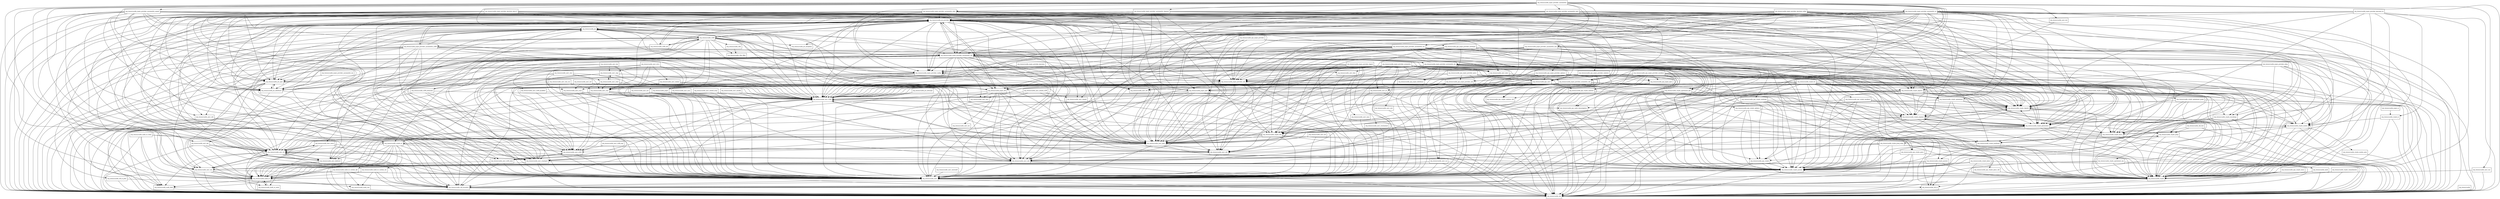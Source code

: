 digraph bcprov_jdk15on_1_57_package_dependencies {
  node [shape = box, fontsize=10.0];
  org_bouncycastle -> org_bouncycastle_util;
  org_bouncycastle_asn1 -> org_bouncycastle_util;
  org_bouncycastle_asn1 -> org_bouncycastle_util_encoders;
  org_bouncycastle_asn1 -> org_bouncycastle_util_io;
  org_bouncycastle_asn1_anssi -> org_bouncycastle_asn1;
  org_bouncycastle_asn1_anssi -> org_bouncycastle_asn1_x9;
  org_bouncycastle_asn1_anssi -> org_bouncycastle_math_ec;
  org_bouncycastle_asn1_anssi -> org_bouncycastle_util;
  org_bouncycastle_asn1_anssi -> org_bouncycastle_util_encoders;
  org_bouncycastle_asn1_bc -> org_bouncycastle_asn1;
  org_bouncycastle_asn1_bc -> org_bouncycastle_asn1_pkcs;
  org_bouncycastle_asn1_bc -> org_bouncycastle_asn1_x509;
  org_bouncycastle_asn1_bc -> org_bouncycastle_util;
  org_bouncycastle_asn1_bsi -> org_bouncycastle_asn1;
  org_bouncycastle_asn1_cmc -> org_bouncycastle_asn1;
  org_bouncycastle_asn1_cmc -> org_bouncycastle_asn1_cms;
  org_bouncycastle_asn1_cmc -> org_bouncycastle_asn1_crmf;
  org_bouncycastle_asn1_cmc -> org_bouncycastle_asn1_x500;
  org_bouncycastle_asn1_cmc -> org_bouncycastle_asn1_x509;
  org_bouncycastle_asn1_cmc -> org_bouncycastle_util;
  org_bouncycastle_asn1_cmp -> org_bouncycastle_asn1;
  org_bouncycastle_asn1_cmp -> org_bouncycastle_asn1_crmf;
  org_bouncycastle_asn1_cmp -> org_bouncycastle_asn1_pkcs;
  org_bouncycastle_asn1_cmp -> org_bouncycastle_asn1_x500;
  org_bouncycastle_asn1_cmp -> org_bouncycastle_asn1_x509;
  org_bouncycastle_asn1_cms -> org_bouncycastle_asn1;
  org_bouncycastle_asn1_cms -> org_bouncycastle_asn1_pkcs;
  org_bouncycastle_asn1_cms -> org_bouncycastle_asn1_x500;
  org_bouncycastle_asn1_cms -> org_bouncycastle_asn1_x509;
  org_bouncycastle_asn1_cms -> org_bouncycastle_util;
  org_bouncycastle_asn1_cms_ecc -> org_bouncycastle_asn1;
  org_bouncycastle_asn1_cms_ecc -> org_bouncycastle_asn1_cms;
  org_bouncycastle_asn1_cms_ecc -> org_bouncycastle_asn1_x509;
  org_bouncycastle_asn1_cms_ecc -> org_bouncycastle_util;
  org_bouncycastle_asn1_crmf -> org_bouncycastle_asn1;
  org_bouncycastle_asn1_crmf -> org_bouncycastle_asn1_cmp;
  org_bouncycastle_asn1_crmf -> org_bouncycastle_asn1_cms;
  org_bouncycastle_asn1_crmf -> org_bouncycastle_asn1_pkcs;
  org_bouncycastle_asn1_crmf -> org_bouncycastle_asn1_x500;
  org_bouncycastle_asn1_crmf -> org_bouncycastle_asn1_x509;
  org_bouncycastle_asn1_cryptopro -> org_bouncycastle_asn1;
  org_bouncycastle_asn1_cryptopro -> org_bouncycastle_crypto_params;
  org_bouncycastle_asn1_cryptopro -> org_bouncycastle_math_ec;
  org_bouncycastle_asn1_cryptopro -> org_bouncycastle_util;
  org_bouncycastle_asn1_dvcs -> org_bouncycastle_asn1;
  org_bouncycastle_asn1_dvcs -> org_bouncycastle_asn1_cmp;
  org_bouncycastle_asn1_dvcs -> org_bouncycastle_asn1_cms;
  org_bouncycastle_asn1_dvcs -> org_bouncycastle_asn1_ess;
  org_bouncycastle_asn1_dvcs -> org_bouncycastle_asn1_ocsp;
  org_bouncycastle_asn1_dvcs -> org_bouncycastle_asn1_smime;
  org_bouncycastle_asn1_dvcs -> org_bouncycastle_asn1_x509;
  org_bouncycastle_asn1_dvcs -> org_bouncycastle_util;
  org_bouncycastle_asn1_eac -> org_bouncycastle_asn1;
  org_bouncycastle_asn1_eac -> org_bouncycastle_util;
  org_bouncycastle_asn1_esf -> org_bouncycastle_asn1;
  org_bouncycastle_asn1_esf -> org_bouncycastle_asn1_ocsp;
  org_bouncycastle_asn1_esf -> org_bouncycastle_asn1_oiw;
  org_bouncycastle_asn1_esf -> org_bouncycastle_asn1_pkcs;
  org_bouncycastle_asn1_esf -> org_bouncycastle_asn1_x500;
  org_bouncycastle_asn1_esf -> org_bouncycastle_asn1_x509;
  org_bouncycastle_asn1_ess -> org_bouncycastle_asn1;
  org_bouncycastle_asn1_ess -> org_bouncycastle_asn1_nist;
  org_bouncycastle_asn1_ess -> org_bouncycastle_asn1_oiw;
  org_bouncycastle_asn1_ess -> org_bouncycastle_asn1_x509;
  org_bouncycastle_asn1_ess -> org_bouncycastle_util;
  org_bouncycastle_asn1_est -> org_bouncycastle_asn1;
  org_bouncycastle_asn1_est -> org_bouncycastle_asn1_pkcs;
  org_bouncycastle_asn1_gm -> org_bouncycastle_asn1;
  org_bouncycastle_asn1_gm -> org_bouncycastle_asn1_x9;
  org_bouncycastle_asn1_gm -> org_bouncycastle_math_ec;
  org_bouncycastle_asn1_gm -> org_bouncycastle_util;
  org_bouncycastle_asn1_gm -> org_bouncycastle_util_encoders;
  org_bouncycastle_asn1_gnu -> org_bouncycastle_asn1;
  org_bouncycastle_asn1_iana -> org_bouncycastle_asn1;
  org_bouncycastle_asn1_icao -> org_bouncycastle_asn1;
  org_bouncycastle_asn1_icao -> org_bouncycastle_asn1_x509;
  org_bouncycastle_asn1_isismtt -> org_bouncycastle_asn1;
  org_bouncycastle_asn1_isismtt_ocsp -> org_bouncycastle_asn1;
  org_bouncycastle_asn1_isismtt_ocsp -> org_bouncycastle_asn1_x509;
  org_bouncycastle_asn1_isismtt_x509 -> org_bouncycastle_asn1;
  org_bouncycastle_asn1_isismtt_x509 -> org_bouncycastle_asn1_isismtt;
  org_bouncycastle_asn1_isismtt_x509 -> org_bouncycastle_asn1_x500;
  org_bouncycastle_asn1_isismtt_x509 -> org_bouncycastle_asn1_x509;
  org_bouncycastle_asn1_iso -> org_bouncycastle_asn1;
  org_bouncycastle_asn1_kisa -> org_bouncycastle_asn1;
  org_bouncycastle_asn1_microsoft -> org_bouncycastle_asn1;
  org_bouncycastle_asn1_misc -> org_bouncycastle_asn1;
  org_bouncycastle_asn1_misc -> org_bouncycastle_util;
  org_bouncycastle_asn1_mozilla -> org_bouncycastle_asn1;
  org_bouncycastle_asn1_mozilla -> org_bouncycastle_asn1_x509;
  org_bouncycastle_asn1_nist -> org_bouncycastle_asn1;
  org_bouncycastle_asn1_nist -> org_bouncycastle_asn1_sec;
  org_bouncycastle_asn1_nist -> org_bouncycastle_asn1_x9;
  org_bouncycastle_asn1_nist -> org_bouncycastle_util;
  org_bouncycastle_asn1_nsri -> org_bouncycastle_asn1;
  org_bouncycastle_asn1_ntt -> org_bouncycastle_asn1;
  org_bouncycastle_asn1_ocsp -> org_bouncycastle_asn1;
  org_bouncycastle_asn1_ocsp -> org_bouncycastle_asn1_x500;
  org_bouncycastle_asn1_ocsp -> org_bouncycastle_asn1_x509;
  org_bouncycastle_asn1_oiw -> org_bouncycastle_asn1;
  org_bouncycastle_asn1_pkcs -> org_bouncycastle_asn1;
  org_bouncycastle_asn1_pkcs -> org_bouncycastle_asn1_oiw;
  org_bouncycastle_asn1_pkcs -> org_bouncycastle_asn1_x500;
  org_bouncycastle_asn1_pkcs -> org_bouncycastle_asn1_x509;
  org_bouncycastle_asn1_pkcs -> org_bouncycastle_util;
  org_bouncycastle_asn1_rosstandart -> org_bouncycastle_asn1;
  org_bouncycastle_asn1_sec -> org_bouncycastle_asn1;
  org_bouncycastle_asn1_sec -> org_bouncycastle_asn1_x9;
  org_bouncycastle_asn1_sec -> org_bouncycastle_math_ec;
  org_bouncycastle_asn1_sec -> org_bouncycastle_math_ec_endo;
  org_bouncycastle_asn1_sec -> org_bouncycastle_util;
  org_bouncycastle_asn1_sec -> org_bouncycastle_util_encoders;
  org_bouncycastle_asn1_smime -> org_bouncycastle_asn1;
  org_bouncycastle_asn1_smime -> org_bouncycastle_asn1_cms;
  org_bouncycastle_asn1_smime -> org_bouncycastle_asn1_nist;
  org_bouncycastle_asn1_smime -> org_bouncycastle_asn1_pkcs;
  org_bouncycastle_asn1_teletrust -> org_bouncycastle_asn1;
  org_bouncycastle_asn1_teletrust -> org_bouncycastle_asn1_x9;
  org_bouncycastle_asn1_teletrust -> org_bouncycastle_math_ec;
  org_bouncycastle_asn1_teletrust -> org_bouncycastle_util;
  org_bouncycastle_asn1_teletrust -> org_bouncycastle_util_encoders;
  org_bouncycastle_asn1_tsp -> org_bouncycastle_asn1;
  org_bouncycastle_asn1_tsp -> org_bouncycastle_asn1_cmp;
  org_bouncycastle_asn1_tsp -> org_bouncycastle_asn1_cms;
  org_bouncycastle_asn1_tsp -> org_bouncycastle_asn1_x509;
  org_bouncycastle_asn1_tsp -> org_bouncycastle_util;
  org_bouncycastle_asn1_ua -> org_bouncycastle_asn1;
  org_bouncycastle_asn1_ua -> org_bouncycastle_crypto_params;
  org_bouncycastle_asn1_ua -> org_bouncycastle_math_ec;
  org_bouncycastle_asn1_ua -> org_bouncycastle_math_field;
  org_bouncycastle_asn1_ua -> org_bouncycastle_util;
  org_bouncycastle_asn1_util -> org_bouncycastle_asn1;
  org_bouncycastle_asn1_util -> org_bouncycastle_util;
  org_bouncycastle_asn1_util -> org_bouncycastle_util_encoders;
  org_bouncycastle_asn1_x500 -> org_bouncycastle_asn1;
  org_bouncycastle_asn1_x500 -> org_bouncycastle_asn1_x500_style;
  org_bouncycastle_asn1_x500_style -> org_bouncycastle_asn1;
  org_bouncycastle_asn1_x500_style -> org_bouncycastle_asn1_pkcs;
  org_bouncycastle_asn1_x500_style -> org_bouncycastle_asn1_x500;
  org_bouncycastle_asn1_x500_style -> org_bouncycastle_asn1_x509;
  org_bouncycastle_asn1_x500_style -> org_bouncycastle_util;
  org_bouncycastle_asn1_x500_style -> org_bouncycastle_util_encoders;
  org_bouncycastle_asn1_x509 -> org_bouncycastle_asn1;
  org_bouncycastle_asn1_x509 -> org_bouncycastle_asn1_pkcs;
  org_bouncycastle_asn1_x509 -> org_bouncycastle_asn1_x500;
  org_bouncycastle_asn1_x509 -> org_bouncycastle_crypto;
  org_bouncycastle_asn1_x509 -> org_bouncycastle_crypto_digests;
  org_bouncycastle_asn1_x509 -> org_bouncycastle_util;
  org_bouncycastle_asn1_x509 -> org_bouncycastle_util_encoders;
  org_bouncycastle_asn1_x509_qualified -> org_bouncycastle_asn1;
  org_bouncycastle_asn1_x509_qualified -> org_bouncycastle_asn1_x509;
  org_bouncycastle_asn1_x509_sigi -> org_bouncycastle_asn1;
  org_bouncycastle_asn1_x509_sigi -> org_bouncycastle_asn1_x500;
  org_bouncycastle_asn1_x9 -> org_bouncycastle_asn1;
  org_bouncycastle_asn1_x9 -> org_bouncycastle_asn1_anssi;
  org_bouncycastle_asn1_x9 -> org_bouncycastle_asn1_cryptopro;
  org_bouncycastle_asn1_x9 -> org_bouncycastle_asn1_nist;
  org_bouncycastle_asn1_x9 -> org_bouncycastle_asn1_sec;
  org_bouncycastle_asn1_x9 -> org_bouncycastle_asn1_teletrust;
  org_bouncycastle_asn1_x9 -> org_bouncycastle_math_ec;
  org_bouncycastle_asn1_x9 -> org_bouncycastle_math_field;
  org_bouncycastle_asn1_x9 -> org_bouncycastle_util;
  org_bouncycastle_asn1_x9 -> org_bouncycastle_util_encoders;
  org_bouncycastle_crypto -> org_bouncycastle_crypto_params;
  org_bouncycastle_crypto -> org_bouncycastle_util;
  org_bouncycastle_crypto_agreement -> org_bouncycastle_crypto;
  org_bouncycastle_crypto_agreement -> org_bouncycastle_crypto_digests;
  org_bouncycastle_crypto_agreement -> org_bouncycastle_crypto_generators;
  org_bouncycastle_crypto_agreement -> org_bouncycastle_crypto_params;
  org_bouncycastle_crypto_agreement -> org_bouncycastle_math_ec;
  org_bouncycastle_crypto_agreement -> org_bouncycastle_util;
  org_bouncycastle_crypto_agreement -> org_bouncycastle_util_encoders;
  org_bouncycastle_crypto_agreement_jpake -> org_bouncycastle_crypto;
  org_bouncycastle_crypto_agreement_jpake -> org_bouncycastle_crypto_digests;
  org_bouncycastle_crypto_agreement_jpake -> org_bouncycastle_crypto_macs;
  org_bouncycastle_crypto_agreement_jpake -> org_bouncycastle_crypto_params;
  org_bouncycastle_crypto_agreement_jpake -> org_bouncycastle_util;
  org_bouncycastle_crypto_agreement_kdf -> org_bouncycastle_asn1;
  org_bouncycastle_crypto_agreement_kdf -> org_bouncycastle_asn1_x509;
  org_bouncycastle_crypto_agreement_kdf -> org_bouncycastle_crypto;
  org_bouncycastle_crypto_agreement_kdf -> org_bouncycastle_crypto_generators;
  org_bouncycastle_crypto_agreement_kdf -> org_bouncycastle_crypto_params;
  org_bouncycastle_crypto_agreement_kdf -> org_bouncycastle_util;
  org_bouncycastle_crypto_agreement_srp -> org_bouncycastle_crypto;
  org_bouncycastle_crypto_agreement_srp -> org_bouncycastle_crypto_params;
  org_bouncycastle_crypto_agreement_srp -> org_bouncycastle_util;
  org_bouncycastle_crypto_agreement_srp -> org_bouncycastle_util_encoders;
  org_bouncycastle_crypto_commitments -> org_bouncycastle_crypto;
  org_bouncycastle_crypto_commitments -> org_bouncycastle_util;
  org_bouncycastle_crypto_digests -> org_bouncycastle_crypto;
  org_bouncycastle_crypto_digests -> org_bouncycastle_crypto_engines;
  org_bouncycastle_crypto_digests -> org_bouncycastle_crypto_params;
  org_bouncycastle_crypto_digests -> org_bouncycastle_util;
  org_bouncycastle_crypto_ec -> org_bouncycastle_asn1;
  org_bouncycastle_crypto_ec -> org_bouncycastle_asn1_sec;
  org_bouncycastle_crypto_ec -> org_bouncycastle_asn1_x9;
  org_bouncycastle_crypto_ec -> org_bouncycastle_crypto;
  org_bouncycastle_crypto_ec -> org_bouncycastle_crypto_params;
  org_bouncycastle_crypto_ec -> org_bouncycastle_math_ec;
  org_bouncycastle_crypto_ec -> org_bouncycastle_math_ec_custom_djb;
  org_bouncycastle_crypto_ec -> org_bouncycastle_math_ec_custom_sec;
  org_bouncycastle_crypto_ec -> org_bouncycastle_math_ec_endo;
  org_bouncycastle_crypto_ec -> org_bouncycastle_util;
  org_bouncycastle_crypto_ec -> org_bouncycastle_util_encoders;
  org_bouncycastle_crypto_encodings -> org_bouncycastle_crypto;
  org_bouncycastle_crypto_encodings -> org_bouncycastle_crypto_params;
  org_bouncycastle_crypto_encodings -> org_bouncycastle_crypto_util;
  org_bouncycastle_crypto_encodings -> org_bouncycastle_util;
  org_bouncycastle_crypto_engines -> org_bouncycastle_crypto;
  org_bouncycastle_crypto_engines -> org_bouncycastle_crypto_digests;
  org_bouncycastle_crypto_engines -> org_bouncycastle_crypto_generators;
  org_bouncycastle_crypto_engines -> org_bouncycastle_crypto_modes;
  org_bouncycastle_crypto_engines -> org_bouncycastle_crypto_params;
  org_bouncycastle_crypto_engines -> org_bouncycastle_crypto_util;
  org_bouncycastle_crypto_engines -> org_bouncycastle_math_ec;
  org_bouncycastle_crypto_engines -> org_bouncycastle_util;
  org_bouncycastle_crypto_engines -> org_bouncycastle_util_encoders;
  org_bouncycastle_crypto_examples -> org_bouncycastle_crypto;
  org_bouncycastle_crypto_examples -> org_bouncycastle_crypto_agreement_jpake;
  org_bouncycastle_crypto_examples -> org_bouncycastle_crypto_digests;
  org_bouncycastle_crypto_examples -> org_bouncycastle_crypto_engines;
  org_bouncycastle_crypto_examples -> org_bouncycastle_crypto_generators;
  org_bouncycastle_crypto_examples -> org_bouncycastle_crypto_modes;
  org_bouncycastle_crypto_examples -> org_bouncycastle_crypto_paddings;
  org_bouncycastle_crypto_examples -> org_bouncycastle_crypto_params;
  org_bouncycastle_crypto_examples -> org_bouncycastle_util_encoders;
  org_bouncycastle_crypto_generators -> org_bouncycastle_crypto;
  org_bouncycastle_crypto_generators -> org_bouncycastle_crypto_digests;
  org_bouncycastle_crypto_generators -> org_bouncycastle_crypto_engines;
  org_bouncycastle_crypto_generators -> org_bouncycastle_crypto_macs;
  org_bouncycastle_crypto_generators -> org_bouncycastle_crypto_params;
  org_bouncycastle_crypto_generators -> org_bouncycastle_crypto_util;
  org_bouncycastle_crypto_generators -> org_bouncycastle_math;
  org_bouncycastle_crypto_generators -> org_bouncycastle_math_ec;
  org_bouncycastle_crypto_generators -> org_bouncycastle_util;
  org_bouncycastle_crypto_generators -> org_bouncycastle_util_encoders;
  org_bouncycastle_crypto_io -> org_bouncycastle_crypto;
  org_bouncycastle_crypto_io -> org_bouncycastle_crypto_modes;
  org_bouncycastle_crypto_io -> org_bouncycastle_util;
  org_bouncycastle_crypto_kems -> org_bouncycastle_crypto;
  org_bouncycastle_crypto_kems -> org_bouncycastle_crypto_params;
  org_bouncycastle_crypto_kems -> org_bouncycastle_math_ec;
  org_bouncycastle_crypto_kems -> org_bouncycastle_util;
  org_bouncycastle_crypto_macs -> org_bouncycastle_crypto;
  org_bouncycastle_crypto_macs -> org_bouncycastle_crypto_digests;
  org_bouncycastle_crypto_macs -> org_bouncycastle_crypto_engines;
  org_bouncycastle_crypto_macs -> org_bouncycastle_crypto_modes;
  org_bouncycastle_crypto_macs -> org_bouncycastle_crypto_paddings;
  org_bouncycastle_crypto_macs -> org_bouncycastle_crypto_params;
  org_bouncycastle_crypto_macs -> org_bouncycastle_util;
  org_bouncycastle_crypto_modes -> org_bouncycastle_crypto;
  org_bouncycastle_crypto_modes -> org_bouncycastle_crypto_macs;
  org_bouncycastle_crypto_modes -> org_bouncycastle_crypto_modes_gcm;
  org_bouncycastle_crypto_modes -> org_bouncycastle_crypto_params;
  org_bouncycastle_crypto_modes -> org_bouncycastle_util;
  org_bouncycastle_crypto_modes_gcm -> org_bouncycastle_util;
  org_bouncycastle_crypto_paddings -> org_bouncycastle_crypto;
  org_bouncycastle_crypto_paddings -> org_bouncycastle_crypto_params;
  org_bouncycastle_crypto_params -> org_bouncycastle_asn1;
  org_bouncycastle_crypto_params -> org_bouncycastle_crypto;
  org_bouncycastle_crypto_params -> org_bouncycastle_math_ec;
  org_bouncycastle_crypto_params -> org_bouncycastle_util;
  org_bouncycastle_crypto_parsers -> org_bouncycastle_crypto;
  org_bouncycastle_crypto_parsers -> org_bouncycastle_crypto_params;
  org_bouncycastle_crypto_parsers -> org_bouncycastle_math_ec;
  org_bouncycastle_crypto_parsers -> org_bouncycastle_util_io;
  org_bouncycastle_crypto_prng -> org_bouncycastle_crypto;
  org_bouncycastle_crypto_prng -> org_bouncycastle_crypto_params;
  org_bouncycastle_crypto_prng -> org_bouncycastle_crypto_prng_drbg;
  org_bouncycastle_crypto_prng -> org_bouncycastle_util;
  org_bouncycastle_crypto_prng_drbg -> org_bouncycastle_asn1_nist;
  org_bouncycastle_crypto_prng_drbg -> org_bouncycastle_asn1_x9;
  org_bouncycastle_crypto_prng_drbg -> org_bouncycastle_crypto;
  org_bouncycastle_crypto_prng_drbg -> org_bouncycastle_crypto_params;
  org_bouncycastle_crypto_prng_drbg -> org_bouncycastle_crypto_prng;
  org_bouncycastle_crypto_prng_drbg -> org_bouncycastle_math_ec;
  org_bouncycastle_crypto_prng_drbg -> org_bouncycastle_util;
  org_bouncycastle_crypto_prng_drbg -> org_bouncycastle_util_encoders;
  org_bouncycastle_crypto_signers -> org_bouncycastle_asn1;
  org_bouncycastle_crypto_signers -> org_bouncycastle_asn1_nist;
  org_bouncycastle_crypto_signers -> org_bouncycastle_asn1_pkcs;
  org_bouncycastle_crypto_signers -> org_bouncycastle_asn1_teletrust;
  org_bouncycastle_crypto_signers -> org_bouncycastle_asn1_x509;
  org_bouncycastle_crypto_signers -> org_bouncycastle_crypto;
  org_bouncycastle_crypto_signers -> org_bouncycastle_crypto_digests;
  org_bouncycastle_crypto_signers -> org_bouncycastle_crypto_encodings;
  org_bouncycastle_crypto_signers -> org_bouncycastle_crypto_engines;
  org_bouncycastle_crypto_signers -> org_bouncycastle_crypto_generators;
  org_bouncycastle_crypto_signers -> org_bouncycastle_crypto_macs;
  org_bouncycastle_crypto_signers -> org_bouncycastle_crypto_params;
  org_bouncycastle_crypto_signers -> org_bouncycastle_math_ec;
  org_bouncycastle_crypto_signers -> org_bouncycastle_util;
  org_bouncycastle_crypto_tls -> org_bouncycastle_asn1;
  org_bouncycastle_crypto_tls -> org_bouncycastle_asn1_nist;
  org_bouncycastle_crypto_tls -> org_bouncycastle_asn1_ocsp;
  org_bouncycastle_crypto_tls -> org_bouncycastle_asn1_pkcs;
  org_bouncycastle_crypto_tls -> org_bouncycastle_asn1_x500;
  org_bouncycastle_crypto_tls -> org_bouncycastle_asn1_x509;
  org_bouncycastle_crypto_tls -> org_bouncycastle_asn1_x9;
  org_bouncycastle_crypto_tls -> org_bouncycastle_crypto;
  org_bouncycastle_crypto_tls -> org_bouncycastle_crypto_agreement;
  org_bouncycastle_crypto_tls -> org_bouncycastle_crypto_agreement_srp;
  org_bouncycastle_crypto_tls -> org_bouncycastle_crypto_digests;
  org_bouncycastle_crypto_tls -> org_bouncycastle_crypto_ec;
  org_bouncycastle_crypto_tls -> org_bouncycastle_crypto_encodings;
  org_bouncycastle_crypto_tls -> org_bouncycastle_crypto_engines;
  org_bouncycastle_crypto_tls -> org_bouncycastle_crypto_generators;
  org_bouncycastle_crypto_tls -> org_bouncycastle_crypto_macs;
  org_bouncycastle_crypto_tls -> org_bouncycastle_crypto_modes;
  org_bouncycastle_crypto_tls -> org_bouncycastle_crypto_params;
  org_bouncycastle_crypto_tls -> org_bouncycastle_crypto_prng;
  org_bouncycastle_crypto_tls -> org_bouncycastle_crypto_signers;
  org_bouncycastle_crypto_tls -> org_bouncycastle_crypto_util;
  org_bouncycastle_crypto_tls -> org_bouncycastle_math_ec;
  org_bouncycastle_crypto_tls -> org_bouncycastle_math_field;
  org_bouncycastle_crypto_tls -> org_bouncycastle_util;
  org_bouncycastle_crypto_tls -> org_bouncycastle_util_encoders;
  org_bouncycastle_crypto_tls -> org_bouncycastle_util_io;
  org_bouncycastle_crypto_util -> org_bouncycastle_asn1;
  org_bouncycastle_crypto_util -> org_bouncycastle_asn1_oiw;
  org_bouncycastle_crypto_util -> org_bouncycastle_asn1_pkcs;
  org_bouncycastle_crypto_util -> org_bouncycastle_asn1_sec;
  org_bouncycastle_crypto_util -> org_bouncycastle_asn1_x509;
  org_bouncycastle_crypto_util -> org_bouncycastle_asn1_x9;
  org_bouncycastle_crypto_util -> org_bouncycastle_crypto;
  org_bouncycastle_crypto_util -> org_bouncycastle_crypto_digests;
  org_bouncycastle_crypto_util -> org_bouncycastle_crypto_ec;
  org_bouncycastle_crypto_util -> org_bouncycastle_crypto_params;
  org_bouncycastle_crypto_util -> org_bouncycastle_math_ec;
  org_bouncycastle_crypto_util -> org_bouncycastle_util;
  org_bouncycastle_i18n -> org_bouncycastle_i18n_filter;
  org_bouncycastle_jcajce -> org_bouncycastle_asn1;
  org_bouncycastle_jcajce -> org_bouncycastle_asn1_x509;
  org_bouncycastle_jcajce -> org_bouncycastle_crypto;
  org_bouncycastle_jcajce -> org_bouncycastle_util;
  org_bouncycastle_jcajce_io -> org_bouncycastle_crypto_io;
  org_bouncycastle_jcajce_provider_asymmetric -> org_bouncycastle_asn1;
  org_bouncycastle_jcajce_provider_asymmetric -> org_bouncycastle_asn1_bsi;
  org_bouncycastle_jcajce_provider_asymmetric -> org_bouncycastle_asn1_cryptopro;
  org_bouncycastle_jcajce_provider_asymmetric -> org_bouncycastle_asn1_eac;
  org_bouncycastle_jcajce_provider_asymmetric -> org_bouncycastle_asn1_gm;
  org_bouncycastle_jcajce_provider_asymmetric -> org_bouncycastle_asn1_nist;
  org_bouncycastle_jcajce_provider_asymmetric -> org_bouncycastle_asn1_oiw;
  org_bouncycastle_jcajce_provider_asymmetric -> org_bouncycastle_asn1_pkcs;
  org_bouncycastle_jcajce_provider_asymmetric -> org_bouncycastle_asn1_sec;
  org_bouncycastle_jcajce_provider_asymmetric -> org_bouncycastle_asn1_teletrust;
  org_bouncycastle_jcajce_provider_asymmetric -> org_bouncycastle_asn1_ua;
  org_bouncycastle_jcajce_provider_asymmetric -> org_bouncycastle_asn1_x509;
  org_bouncycastle_jcajce_provider_asymmetric -> org_bouncycastle_asn1_x9;
  org_bouncycastle_jcajce_provider_asymmetric -> org_bouncycastle_jcajce_provider_asymmetric_dh;
  org_bouncycastle_jcajce_provider_asymmetric -> org_bouncycastle_jcajce_provider_asymmetric_dsa;
  org_bouncycastle_jcajce_provider_asymmetric -> org_bouncycastle_jcajce_provider_asymmetric_dstu;
  org_bouncycastle_jcajce_provider_asymmetric -> org_bouncycastle_jcajce_provider_asymmetric_ec;
  org_bouncycastle_jcajce_provider_asymmetric -> org_bouncycastle_jcajce_provider_asymmetric_ecgost;
  org_bouncycastle_jcajce_provider_asymmetric -> org_bouncycastle_jcajce_provider_asymmetric_elgamal;
  org_bouncycastle_jcajce_provider_asymmetric -> org_bouncycastle_jcajce_provider_asymmetric_gost;
  org_bouncycastle_jcajce_provider_asymmetric -> org_bouncycastle_jcajce_provider_asymmetric_rsa;
  org_bouncycastle_jcajce_provider_asymmetric -> org_bouncycastle_jcajce_provider_config;
  org_bouncycastle_jcajce_provider_asymmetric -> org_bouncycastle_jcajce_provider_util;
  org_bouncycastle_jcajce_provider_asymmetric -> org_bouncycastle_util;
  org_bouncycastle_jcajce_provider_asymmetric_dh -> org_bouncycastle_asn1;
  org_bouncycastle_jcajce_provider_asymmetric_dh -> org_bouncycastle_asn1_pkcs;
  org_bouncycastle_jcajce_provider_asymmetric_dh -> org_bouncycastle_asn1_x509;
  org_bouncycastle_jcajce_provider_asymmetric_dh -> org_bouncycastle_asn1_x9;
  org_bouncycastle_jcajce_provider_asymmetric_dh -> org_bouncycastle_crypto;
  org_bouncycastle_jcajce_provider_asymmetric_dh -> org_bouncycastle_crypto_agreement;
  org_bouncycastle_jcajce_provider_asymmetric_dh -> org_bouncycastle_crypto_agreement_kdf;
  org_bouncycastle_jcajce_provider_asymmetric_dh -> org_bouncycastle_crypto_engines;
  org_bouncycastle_jcajce_provider_asymmetric_dh -> org_bouncycastle_crypto_generators;
  org_bouncycastle_jcajce_provider_asymmetric_dh -> org_bouncycastle_crypto_macs;
  org_bouncycastle_jcajce_provider_asymmetric_dh -> org_bouncycastle_crypto_modes;
  org_bouncycastle_jcajce_provider_asymmetric_dh -> org_bouncycastle_crypto_paddings;
  org_bouncycastle_jcajce_provider_asymmetric_dh -> org_bouncycastle_crypto_params;
  org_bouncycastle_jcajce_provider_asymmetric_dh -> org_bouncycastle_crypto_parsers;
  org_bouncycastle_jcajce_provider_asymmetric_dh -> org_bouncycastle_crypto_util;
  org_bouncycastle_jcajce_provider_asymmetric_dh -> org_bouncycastle_jcajce_provider_asymmetric_util;
  org_bouncycastle_jcajce_provider_asymmetric_dh -> org_bouncycastle_jcajce_provider_config;
  org_bouncycastle_jcajce_provider_asymmetric_dh -> org_bouncycastle_jcajce_provider_util;
  org_bouncycastle_jcajce_provider_asymmetric_dh -> org_bouncycastle_jcajce_spec;
  org_bouncycastle_jcajce_provider_asymmetric_dh -> org_bouncycastle_jcajce_util;
  org_bouncycastle_jcajce_provider_asymmetric_dh -> org_bouncycastle_jce_interfaces;
  org_bouncycastle_jcajce_provider_asymmetric_dh -> org_bouncycastle_jce_provider;
  org_bouncycastle_jcajce_provider_asymmetric_dh -> org_bouncycastle_jce_spec;
  org_bouncycastle_jcajce_provider_asymmetric_dh -> org_bouncycastle_util;
  org_bouncycastle_jcajce_provider_asymmetric_dsa -> org_bouncycastle_asn1;
  org_bouncycastle_jcajce_provider_asymmetric_dsa -> org_bouncycastle_asn1_oiw;
  org_bouncycastle_jcajce_provider_asymmetric_dsa -> org_bouncycastle_asn1_pkcs;
  org_bouncycastle_jcajce_provider_asymmetric_dsa -> org_bouncycastle_asn1_x509;
  org_bouncycastle_jcajce_provider_asymmetric_dsa -> org_bouncycastle_asn1_x9;
  org_bouncycastle_jcajce_provider_asymmetric_dsa -> org_bouncycastle_crypto;
  org_bouncycastle_jcajce_provider_asymmetric_dsa -> org_bouncycastle_crypto_digests;
  org_bouncycastle_jcajce_provider_asymmetric_dsa -> org_bouncycastle_crypto_generators;
  org_bouncycastle_jcajce_provider_asymmetric_dsa -> org_bouncycastle_crypto_params;
  org_bouncycastle_jcajce_provider_asymmetric_dsa -> org_bouncycastle_crypto_signers;
  org_bouncycastle_jcajce_provider_asymmetric_dsa -> org_bouncycastle_crypto_util;
  org_bouncycastle_jcajce_provider_asymmetric_dsa -> org_bouncycastle_jcajce_provider_asymmetric_util;
  org_bouncycastle_jcajce_provider_asymmetric_dsa -> org_bouncycastle_jce_interfaces;
  org_bouncycastle_jcajce_provider_asymmetric_dsa -> org_bouncycastle_util;
  org_bouncycastle_jcajce_provider_asymmetric_dstu -> org_bouncycastle_asn1;
  org_bouncycastle_jcajce_provider_asymmetric_dstu -> org_bouncycastle_asn1_pkcs;
  org_bouncycastle_jcajce_provider_asymmetric_dstu -> org_bouncycastle_asn1_sec;
  org_bouncycastle_jcajce_provider_asymmetric_dstu -> org_bouncycastle_asn1_ua;
  org_bouncycastle_jcajce_provider_asymmetric_dstu -> org_bouncycastle_asn1_x509;
  org_bouncycastle_jcajce_provider_asymmetric_dstu -> org_bouncycastle_asn1_x9;
  org_bouncycastle_jcajce_provider_asymmetric_dstu -> org_bouncycastle_crypto;
  org_bouncycastle_jcajce_provider_asymmetric_dstu -> org_bouncycastle_crypto_digests;
  org_bouncycastle_jcajce_provider_asymmetric_dstu -> org_bouncycastle_crypto_generators;
  org_bouncycastle_jcajce_provider_asymmetric_dstu -> org_bouncycastle_crypto_params;
  org_bouncycastle_jcajce_provider_asymmetric_dstu -> org_bouncycastle_crypto_signers;
  org_bouncycastle_jcajce_provider_asymmetric_dstu -> org_bouncycastle_jcajce_provider_asymmetric_util;
  org_bouncycastle_jcajce_provider_asymmetric_dstu -> org_bouncycastle_jcajce_provider_config;
  org_bouncycastle_jcajce_provider_asymmetric_dstu -> org_bouncycastle_jce_interfaces;
  org_bouncycastle_jcajce_provider_asymmetric_dstu -> org_bouncycastle_jce_provider;
  org_bouncycastle_jcajce_provider_asymmetric_dstu -> org_bouncycastle_jce_spec;
  org_bouncycastle_jcajce_provider_asymmetric_dstu -> org_bouncycastle_math_ec;
  org_bouncycastle_jcajce_provider_asymmetric_dstu -> org_bouncycastle_util;
  org_bouncycastle_jcajce_provider_asymmetric_ec -> org_bouncycastle_asn1;
  org_bouncycastle_jcajce_provider_asymmetric_ec -> org_bouncycastle_asn1_pkcs;
  org_bouncycastle_jcajce_provider_asymmetric_ec -> org_bouncycastle_asn1_sec;
  org_bouncycastle_jcajce_provider_asymmetric_ec -> org_bouncycastle_asn1_x509;
  org_bouncycastle_jcajce_provider_asymmetric_ec -> org_bouncycastle_asn1_x9;
  org_bouncycastle_jcajce_provider_asymmetric_ec -> org_bouncycastle_crypto;
  org_bouncycastle_jcajce_provider_asymmetric_ec -> org_bouncycastle_crypto_agreement;
  org_bouncycastle_jcajce_provider_asymmetric_ec -> org_bouncycastle_crypto_agreement_kdf;
  org_bouncycastle_jcajce_provider_asymmetric_ec -> org_bouncycastle_crypto_digests;
  org_bouncycastle_jcajce_provider_asymmetric_ec -> org_bouncycastle_crypto_engines;
  org_bouncycastle_jcajce_provider_asymmetric_ec -> org_bouncycastle_crypto_generators;
  org_bouncycastle_jcajce_provider_asymmetric_ec -> org_bouncycastle_crypto_macs;
  org_bouncycastle_jcajce_provider_asymmetric_ec -> org_bouncycastle_crypto_modes;
  org_bouncycastle_jcajce_provider_asymmetric_ec -> org_bouncycastle_crypto_paddings;
  org_bouncycastle_jcajce_provider_asymmetric_ec -> org_bouncycastle_crypto_params;
  org_bouncycastle_jcajce_provider_asymmetric_ec -> org_bouncycastle_crypto_parsers;
  org_bouncycastle_jcajce_provider_asymmetric_ec -> org_bouncycastle_crypto_signers;
  org_bouncycastle_jcajce_provider_asymmetric_ec -> org_bouncycastle_crypto_util;
  org_bouncycastle_jcajce_provider_asymmetric_ec -> org_bouncycastle_jcajce_provider_asymmetric_util;
  org_bouncycastle_jcajce_provider_asymmetric_ec -> org_bouncycastle_jcajce_provider_config;
  org_bouncycastle_jcajce_provider_asymmetric_ec -> org_bouncycastle_jcajce_provider_util;
  org_bouncycastle_jcajce_provider_asymmetric_ec -> org_bouncycastle_jcajce_spec;
  org_bouncycastle_jcajce_provider_asymmetric_ec -> org_bouncycastle_jcajce_util;
  org_bouncycastle_jcajce_provider_asymmetric_ec -> org_bouncycastle_jce_interfaces;
  org_bouncycastle_jcajce_provider_asymmetric_ec -> org_bouncycastle_jce_provider;
  org_bouncycastle_jcajce_provider_asymmetric_ec -> org_bouncycastle_jce_spec;
  org_bouncycastle_jcajce_provider_asymmetric_ec -> org_bouncycastle_math_ec;
  org_bouncycastle_jcajce_provider_asymmetric_ec -> org_bouncycastle_util;
  org_bouncycastle_jcajce_provider_asymmetric_ecgost -> org_bouncycastle_asn1;
  org_bouncycastle_jcajce_provider_asymmetric_ecgost -> org_bouncycastle_asn1_cryptopro;
  org_bouncycastle_jcajce_provider_asymmetric_ecgost -> org_bouncycastle_asn1_pkcs;
  org_bouncycastle_jcajce_provider_asymmetric_ecgost -> org_bouncycastle_asn1_sec;
  org_bouncycastle_jcajce_provider_asymmetric_ecgost -> org_bouncycastle_asn1_x509;
  org_bouncycastle_jcajce_provider_asymmetric_ecgost -> org_bouncycastle_asn1_x9;
  org_bouncycastle_jcajce_provider_asymmetric_ecgost -> org_bouncycastle_crypto;
  org_bouncycastle_jcajce_provider_asymmetric_ecgost -> org_bouncycastle_crypto_digests;
  org_bouncycastle_jcajce_provider_asymmetric_ecgost -> org_bouncycastle_crypto_generators;
  org_bouncycastle_jcajce_provider_asymmetric_ecgost -> org_bouncycastle_crypto_params;
  org_bouncycastle_jcajce_provider_asymmetric_ecgost -> org_bouncycastle_crypto_signers;
  org_bouncycastle_jcajce_provider_asymmetric_ecgost -> org_bouncycastle_jcajce_provider_asymmetric_util;
  org_bouncycastle_jcajce_provider_asymmetric_ecgost -> org_bouncycastle_jcajce_provider_config;
  org_bouncycastle_jcajce_provider_asymmetric_ecgost -> org_bouncycastle_jce;
  org_bouncycastle_jcajce_provider_asymmetric_ecgost -> org_bouncycastle_jce_interfaces;
  org_bouncycastle_jcajce_provider_asymmetric_ecgost -> org_bouncycastle_jce_provider;
  org_bouncycastle_jcajce_provider_asymmetric_ecgost -> org_bouncycastle_jce_spec;
  org_bouncycastle_jcajce_provider_asymmetric_ecgost -> org_bouncycastle_math_ec;
  org_bouncycastle_jcajce_provider_asymmetric_ecgost -> org_bouncycastle_util;
  org_bouncycastle_jcajce_provider_asymmetric_elgamal -> org_bouncycastle_asn1;
  org_bouncycastle_jcajce_provider_asymmetric_elgamal -> org_bouncycastle_asn1_oiw;
  org_bouncycastle_jcajce_provider_asymmetric_elgamal -> org_bouncycastle_asn1_pkcs;
  org_bouncycastle_jcajce_provider_asymmetric_elgamal -> org_bouncycastle_asn1_x509;
  org_bouncycastle_jcajce_provider_asymmetric_elgamal -> org_bouncycastle_asn1_x9;
  org_bouncycastle_jcajce_provider_asymmetric_elgamal -> org_bouncycastle_crypto;
  org_bouncycastle_jcajce_provider_asymmetric_elgamal -> org_bouncycastle_crypto_encodings;
  org_bouncycastle_jcajce_provider_asymmetric_elgamal -> org_bouncycastle_crypto_engines;
  org_bouncycastle_jcajce_provider_asymmetric_elgamal -> org_bouncycastle_crypto_generators;
  org_bouncycastle_jcajce_provider_asymmetric_elgamal -> org_bouncycastle_crypto_params;
  org_bouncycastle_jcajce_provider_asymmetric_elgamal -> org_bouncycastle_jcajce_provider_asymmetric_util;
  org_bouncycastle_jcajce_provider_asymmetric_elgamal -> org_bouncycastle_jcajce_provider_config;
  org_bouncycastle_jcajce_provider_asymmetric_elgamal -> org_bouncycastle_jcajce_provider_symmetric_util;
  org_bouncycastle_jcajce_provider_asymmetric_elgamal -> org_bouncycastle_jcajce_provider_util;
  org_bouncycastle_jcajce_provider_asymmetric_elgamal -> org_bouncycastle_jce_interfaces;
  org_bouncycastle_jcajce_provider_asymmetric_elgamal -> org_bouncycastle_jce_provider;
  org_bouncycastle_jcajce_provider_asymmetric_elgamal -> org_bouncycastle_jce_spec;
  org_bouncycastle_jcajce_provider_asymmetric_elgamal -> org_bouncycastle_util;
  org_bouncycastle_jcajce_provider_asymmetric_gost -> org_bouncycastle_asn1;
  org_bouncycastle_jcajce_provider_asymmetric_gost -> org_bouncycastle_asn1_cryptopro;
  org_bouncycastle_jcajce_provider_asymmetric_gost -> org_bouncycastle_asn1_pkcs;
  org_bouncycastle_jcajce_provider_asymmetric_gost -> org_bouncycastle_asn1_x509;
  org_bouncycastle_jcajce_provider_asymmetric_gost -> org_bouncycastle_crypto;
  org_bouncycastle_jcajce_provider_asymmetric_gost -> org_bouncycastle_crypto_digests;
  org_bouncycastle_jcajce_provider_asymmetric_gost -> org_bouncycastle_crypto_generators;
  org_bouncycastle_jcajce_provider_asymmetric_gost -> org_bouncycastle_crypto_params;
  org_bouncycastle_jcajce_provider_asymmetric_gost -> org_bouncycastle_crypto_signers;
  org_bouncycastle_jcajce_provider_asymmetric_gost -> org_bouncycastle_jcajce_provider_asymmetric_util;
  org_bouncycastle_jcajce_provider_asymmetric_gost -> org_bouncycastle_jce_interfaces;
  org_bouncycastle_jcajce_provider_asymmetric_gost -> org_bouncycastle_jce_provider;
  org_bouncycastle_jcajce_provider_asymmetric_gost -> org_bouncycastle_jce_spec;
  org_bouncycastle_jcajce_provider_asymmetric_gost -> org_bouncycastle_util;
  org_bouncycastle_jcajce_provider_asymmetric_ies -> org_bouncycastle_asn1;
  org_bouncycastle_jcajce_provider_asymmetric_ies -> org_bouncycastle_jce_spec;
  org_bouncycastle_jcajce_provider_asymmetric_rsa -> org_bouncycastle_asn1;
  org_bouncycastle_jcajce_provider_asymmetric_rsa -> org_bouncycastle_asn1_nist;
  org_bouncycastle_jcajce_provider_asymmetric_rsa -> org_bouncycastle_asn1_oiw;
  org_bouncycastle_jcajce_provider_asymmetric_rsa -> org_bouncycastle_asn1_pkcs;
  org_bouncycastle_jcajce_provider_asymmetric_rsa -> org_bouncycastle_asn1_teletrust;
  org_bouncycastle_jcajce_provider_asymmetric_rsa -> org_bouncycastle_asn1_x509;
  org_bouncycastle_jcajce_provider_asymmetric_rsa -> org_bouncycastle_crypto;
  org_bouncycastle_jcajce_provider_asymmetric_rsa -> org_bouncycastle_crypto_digests;
  org_bouncycastle_jcajce_provider_asymmetric_rsa -> org_bouncycastle_crypto_encodings;
  org_bouncycastle_jcajce_provider_asymmetric_rsa -> org_bouncycastle_crypto_engines;
  org_bouncycastle_jcajce_provider_asymmetric_rsa -> org_bouncycastle_crypto_generators;
  org_bouncycastle_jcajce_provider_asymmetric_rsa -> org_bouncycastle_crypto_params;
  org_bouncycastle_jcajce_provider_asymmetric_rsa -> org_bouncycastle_crypto_signers;
  org_bouncycastle_jcajce_provider_asymmetric_rsa -> org_bouncycastle_crypto_util;
  org_bouncycastle_jcajce_provider_asymmetric_rsa -> org_bouncycastle_jcajce_provider_asymmetric_util;
  org_bouncycastle_jcajce_provider_asymmetric_rsa -> org_bouncycastle_jcajce_provider_util;
  org_bouncycastle_jcajce_provider_asymmetric_rsa -> org_bouncycastle_jcajce_util;
  org_bouncycastle_jcajce_provider_asymmetric_rsa -> org_bouncycastle_jce_interfaces;
  org_bouncycastle_jcajce_provider_asymmetric_rsa -> org_bouncycastle_util;
  org_bouncycastle_jcajce_provider_asymmetric_util -> org_bouncycastle_asn1;
  org_bouncycastle_jcajce_provider_asymmetric_util -> org_bouncycastle_asn1_anssi;
  org_bouncycastle_jcajce_provider_asymmetric_util -> org_bouncycastle_asn1_cryptopro;
  org_bouncycastle_jcajce_provider_asymmetric_util -> org_bouncycastle_asn1_gm;
  org_bouncycastle_jcajce_provider_asymmetric_util -> org_bouncycastle_asn1_gnu;
  org_bouncycastle_jcajce_provider_asymmetric_util -> org_bouncycastle_asn1_kisa;
  org_bouncycastle_jcajce_provider_asymmetric_util -> org_bouncycastle_asn1_misc;
  org_bouncycastle_jcajce_provider_asymmetric_util -> org_bouncycastle_asn1_nist;
  org_bouncycastle_jcajce_provider_asymmetric_util -> org_bouncycastle_asn1_ntt;
  org_bouncycastle_jcajce_provider_asymmetric_util -> org_bouncycastle_asn1_oiw;
  org_bouncycastle_jcajce_provider_asymmetric_util -> org_bouncycastle_asn1_pkcs;
  org_bouncycastle_jcajce_provider_asymmetric_util -> org_bouncycastle_asn1_sec;
  org_bouncycastle_jcajce_provider_asymmetric_util -> org_bouncycastle_asn1_teletrust;
  org_bouncycastle_jcajce_provider_asymmetric_util -> org_bouncycastle_asn1_x509;
  org_bouncycastle_jcajce_provider_asymmetric_util -> org_bouncycastle_asn1_x9;
  org_bouncycastle_jcajce_provider_asymmetric_util -> org_bouncycastle_crypto;
  org_bouncycastle_jcajce_provider_asymmetric_util -> org_bouncycastle_crypto_agreement_kdf;
  org_bouncycastle_jcajce_provider_asymmetric_util -> org_bouncycastle_crypto_ec;
  org_bouncycastle_jcajce_provider_asymmetric_util -> org_bouncycastle_crypto_params;
  org_bouncycastle_jcajce_provider_asymmetric_util -> org_bouncycastle_jcajce_provider_asymmetric_dh;
  org_bouncycastle_jcajce_provider_asymmetric_util -> org_bouncycastle_jcajce_provider_config;
  org_bouncycastle_jcajce_provider_asymmetric_util -> org_bouncycastle_jcajce_provider_util;
  org_bouncycastle_jcajce_provider_asymmetric_util -> org_bouncycastle_jcajce_util;
  org_bouncycastle_jcajce_provider_asymmetric_util -> org_bouncycastle_jce_interfaces;
  org_bouncycastle_jcajce_provider_asymmetric_util -> org_bouncycastle_jce_provider;
  org_bouncycastle_jcajce_provider_asymmetric_util -> org_bouncycastle_jce_spec;
  org_bouncycastle_jcajce_provider_asymmetric_util -> org_bouncycastle_math_ec;
  org_bouncycastle_jcajce_provider_asymmetric_util -> org_bouncycastle_math_field;
  org_bouncycastle_jcajce_provider_asymmetric_util -> org_bouncycastle_util;
  org_bouncycastle_jcajce_provider_asymmetric_x509 -> org_bouncycastle_asn1;
  org_bouncycastle_jcajce_provider_asymmetric_x509 -> org_bouncycastle_asn1_misc;
  org_bouncycastle_jcajce_provider_asymmetric_x509 -> org_bouncycastle_asn1_pkcs;
  org_bouncycastle_jcajce_provider_asymmetric_x509 -> org_bouncycastle_asn1_util;
  org_bouncycastle_jcajce_provider_asymmetric_x509 -> org_bouncycastle_asn1_x500;
  org_bouncycastle_jcajce_provider_asymmetric_x509 -> org_bouncycastle_asn1_x500_style;
  org_bouncycastle_jcajce_provider_asymmetric_x509 -> org_bouncycastle_asn1_x509;
  org_bouncycastle_jcajce_provider_asymmetric_x509 -> org_bouncycastle_asn1_x9;
  org_bouncycastle_jcajce_provider_asymmetric_x509 -> org_bouncycastle_jcajce_provider_asymmetric_util;
  org_bouncycastle_jcajce_provider_asymmetric_x509 -> org_bouncycastle_jcajce_util;
  org_bouncycastle_jcajce_provider_asymmetric_x509 -> org_bouncycastle_jce;
  org_bouncycastle_jcajce_provider_asymmetric_x509 -> org_bouncycastle_jce_interfaces;
  org_bouncycastle_jcajce_provider_asymmetric_x509 -> org_bouncycastle_jce_provider;
  org_bouncycastle_jcajce_provider_asymmetric_x509 -> org_bouncycastle_util;
  org_bouncycastle_jcajce_provider_asymmetric_x509 -> org_bouncycastle_util_encoders;
  org_bouncycastle_jcajce_provider_asymmetric_x509 -> org_bouncycastle_util_io;
  org_bouncycastle_jcajce_provider_asymmetric_x509 -> org_bouncycastle_util_io_pem;
  org_bouncycastle_jcajce_provider_config -> org_bouncycastle_asn1;
  org_bouncycastle_jcajce_provider_config -> org_bouncycastle_jcajce;
  org_bouncycastle_jcajce_provider_config -> org_bouncycastle_jcajce_provider_util;
  org_bouncycastle_jcajce_provider_config -> org_bouncycastle_jce_spec;
  org_bouncycastle_jcajce_provider_config -> org_bouncycastle_util;
  org_bouncycastle_jcajce_provider_digest -> org_bouncycastle_asn1;
  org_bouncycastle_jcajce_provider_digest -> org_bouncycastle_asn1_cryptopro;
  org_bouncycastle_jcajce_provider_digest -> org_bouncycastle_asn1_iana;
  org_bouncycastle_jcajce_provider_digest -> org_bouncycastle_asn1_misc;
  org_bouncycastle_jcajce_provider_digest -> org_bouncycastle_asn1_nist;
  org_bouncycastle_jcajce_provider_digest -> org_bouncycastle_asn1_oiw;
  org_bouncycastle_jcajce_provider_digest -> org_bouncycastle_asn1_pkcs;
  org_bouncycastle_jcajce_provider_digest -> org_bouncycastle_asn1_rosstandart;
  org_bouncycastle_jcajce_provider_digest -> org_bouncycastle_asn1_teletrust;
  org_bouncycastle_jcajce_provider_digest -> org_bouncycastle_crypto;
  org_bouncycastle_jcajce_provider_digest -> org_bouncycastle_crypto_digests;
  org_bouncycastle_jcajce_provider_digest -> org_bouncycastle_crypto_macs;
  org_bouncycastle_jcajce_provider_digest -> org_bouncycastle_jcajce_provider_config;
  org_bouncycastle_jcajce_provider_digest -> org_bouncycastle_jcajce_provider_symmetric_util;
  org_bouncycastle_jcajce_provider_digest -> org_bouncycastle_jcajce_provider_util;
  org_bouncycastle_jcajce_provider_drbg -> org_bouncycastle_crypto;
  org_bouncycastle_jcajce_provider_drbg -> org_bouncycastle_crypto_digests;
  org_bouncycastle_jcajce_provider_drbg -> org_bouncycastle_crypto_macs;
  org_bouncycastle_jcajce_provider_drbg -> org_bouncycastle_crypto_prng;
  org_bouncycastle_jcajce_provider_drbg -> org_bouncycastle_jcajce_provider_config;
  org_bouncycastle_jcajce_provider_drbg -> org_bouncycastle_jcajce_provider_util;
  org_bouncycastle_jcajce_provider_drbg -> org_bouncycastle_util;
  org_bouncycastle_jcajce_provider_keystore -> org_bouncycastle_jcajce_provider_config;
  org_bouncycastle_jcajce_provider_keystore -> org_bouncycastle_jcajce_provider_util;
  org_bouncycastle_jcajce_provider_keystore_bc -> org_bouncycastle_crypto;
  org_bouncycastle_jcajce_provider_keystore_bc -> org_bouncycastle_crypto_digests;
  org_bouncycastle_jcajce_provider_keystore_bc -> org_bouncycastle_crypto_generators;
  org_bouncycastle_jcajce_provider_keystore_bc -> org_bouncycastle_crypto_io;
  org_bouncycastle_jcajce_provider_keystore_bc -> org_bouncycastle_crypto_macs;
  org_bouncycastle_jcajce_provider_keystore_bc -> org_bouncycastle_jcajce_util;
  org_bouncycastle_jcajce_provider_keystore_bc -> org_bouncycastle_jce_interfaces;
  org_bouncycastle_jcajce_provider_keystore_bc -> org_bouncycastle_jce_provider;
  org_bouncycastle_jcajce_provider_keystore_bc -> org_bouncycastle_util;
  org_bouncycastle_jcajce_provider_keystore_bc -> org_bouncycastle_util_io;
  org_bouncycastle_jcajce_provider_keystore_bcfks -> org_bouncycastle_asn1;
  org_bouncycastle_jcajce_provider_keystore_bcfks -> org_bouncycastle_asn1_bc;
  org_bouncycastle_jcajce_provider_keystore_bcfks -> org_bouncycastle_asn1_cms;
  org_bouncycastle_jcajce_provider_keystore_bcfks -> org_bouncycastle_asn1_nist;
  org_bouncycastle_jcajce_provider_keystore_bcfks -> org_bouncycastle_asn1_oiw;
  org_bouncycastle_jcajce_provider_keystore_bcfks -> org_bouncycastle_asn1_pkcs;
  org_bouncycastle_jcajce_provider_keystore_bcfks -> org_bouncycastle_asn1_x509;
  org_bouncycastle_jcajce_provider_keystore_bcfks -> org_bouncycastle_asn1_x9;
  org_bouncycastle_jcajce_provider_keystore_bcfks -> org_bouncycastle_crypto;
  org_bouncycastle_jcajce_provider_keystore_bcfks -> org_bouncycastle_crypto_digests;
  org_bouncycastle_jcajce_provider_keystore_bcfks -> org_bouncycastle_crypto_generators;
  org_bouncycastle_jcajce_provider_keystore_bcfks -> org_bouncycastle_crypto_params;
  org_bouncycastle_jcajce_provider_keystore_bcfks -> org_bouncycastle_jce_provider;
  org_bouncycastle_jcajce_provider_keystore_bcfks -> org_bouncycastle_util;
  org_bouncycastle_jcajce_provider_keystore_pkcs12 -> org_bouncycastle_asn1;
  org_bouncycastle_jcajce_provider_keystore_pkcs12 -> org_bouncycastle_asn1_cryptopro;
  org_bouncycastle_jcajce_provider_keystore_pkcs12 -> org_bouncycastle_asn1_nist;
  org_bouncycastle_jcajce_provider_keystore_pkcs12 -> org_bouncycastle_asn1_ntt;
  org_bouncycastle_jcajce_provider_keystore_pkcs12 -> org_bouncycastle_asn1_pkcs;
  org_bouncycastle_jcajce_provider_keystore_pkcs12 -> org_bouncycastle_asn1_util;
  org_bouncycastle_jcajce_provider_keystore_pkcs12 -> org_bouncycastle_asn1_x509;
  org_bouncycastle_jcajce_provider_keystore_pkcs12 -> org_bouncycastle_crypto;
  org_bouncycastle_jcajce_provider_keystore_pkcs12 -> org_bouncycastle_crypto_util;
  org_bouncycastle_jcajce_provider_keystore_pkcs12 -> org_bouncycastle_jcajce;
  org_bouncycastle_jcajce_provider_keystore_pkcs12 -> org_bouncycastle_jcajce_spec;
  org_bouncycastle_jcajce_provider_keystore_pkcs12 -> org_bouncycastle_jcajce_util;
  org_bouncycastle_jcajce_provider_keystore_pkcs12 -> org_bouncycastle_jce_interfaces;
  org_bouncycastle_jcajce_provider_keystore_pkcs12 -> org_bouncycastle_jce_provider;
  org_bouncycastle_jcajce_provider_keystore_pkcs12 -> org_bouncycastle_util;
  org_bouncycastle_jcajce_provider_keystore_pkcs12 -> org_bouncycastle_util_encoders;
  org_bouncycastle_jcajce_provider_symmetric -> org_bouncycastle_asn1;
  org_bouncycastle_jcajce_provider_symmetric -> org_bouncycastle_asn1_bc;
  org_bouncycastle_jcajce_provider_symmetric -> org_bouncycastle_asn1_cms;
  org_bouncycastle_jcajce_provider_symmetric -> org_bouncycastle_asn1_cryptopro;
  org_bouncycastle_jcajce_provider_symmetric -> org_bouncycastle_asn1_gnu;
  org_bouncycastle_jcajce_provider_symmetric -> org_bouncycastle_asn1_kisa;
  org_bouncycastle_jcajce_provider_symmetric -> org_bouncycastle_asn1_misc;
  org_bouncycastle_jcajce_provider_symmetric -> org_bouncycastle_asn1_nist;
  org_bouncycastle_jcajce_provider_symmetric -> org_bouncycastle_asn1_nsri;
  org_bouncycastle_jcajce_provider_symmetric -> org_bouncycastle_asn1_ntt;
  org_bouncycastle_jcajce_provider_symmetric -> org_bouncycastle_asn1_oiw;
  org_bouncycastle_jcajce_provider_symmetric -> org_bouncycastle_asn1_pkcs;
  org_bouncycastle_jcajce_provider_symmetric -> org_bouncycastle_asn1_x509;
  org_bouncycastle_jcajce_provider_symmetric -> org_bouncycastle_crypto;
  org_bouncycastle_jcajce_provider_symmetric -> org_bouncycastle_crypto_digests;
  org_bouncycastle_jcajce_provider_symmetric -> org_bouncycastle_crypto_engines;
  org_bouncycastle_jcajce_provider_symmetric -> org_bouncycastle_crypto_generators;
  org_bouncycastle_jcajce_provider_symmetric -> org_bouncycastle_crypto_macs;
  org_bouncycastle_jcajce_provider_symmetric -> org_bouncycastle_crypto_modes;
  org_bouncycastle_jcajce_provider_symmetric -> org_bouncycastle_crypto_paddings;
  org_bouncycastle_jcajce_provider_symmetric -> org_bouncycastle_crypto_params;
  org_bouncycastle_jcajce_provider_symmetric -> org_bouncycastle_crypto_util;
  org_bouncycastle_jcajce_provider_symmetric -> org_bouncycastle_jcajce_provider_config;
  org_bouncycastle_jcajce_provider_symmetric -> org_bouncycastle_jcajce_provider_symmetric_util;
  org_bouncycastle_jcajce_provider_symmetric -> org_bouncycastle_jcajce_provider_util;
  org_bouncycastle_jcajce_provider_symmetric -> org_bouncycastle_jcajce_spec;
  org_bouncycastle_jcajce_provider_symmetric -> org_bouncycastle_util;
  org_bouncycastle_jcajce_provider_symmetric_util -> org_bouncycastle_asn1;
  org_bouncycastle_jcajce_provider_symmetric_util -> org_bouncycastle_asn1_cms;
  org_bouncycastle_jcajce_provider_symmetric_util -> org_bouncycastle_asn1_pkcs;
  org_bouncycastle_jcajce_provider_symmetric_util -> org_bouncycastle_asn1_x509;
  org_bouncycastle_jcajce_provider_symmetric_util -> org_bouncycastle_crypto;
  org_bouncycastle_jcajce_provider_symmetric_util -> org_bouncycastle_crypto_digests;
  org_bouncycastle_jcajce_provider_symmetric_util -> org_bouncycastle_crypto_generators;
  org_bouncycastle_jcajce_provider_symmetric_util -> org_bouncycastle_crypto_macs;
  org_bouncycastle_jcajce_provider_symmetric_util -> org_bouncycastle_crypto_modes;
  org_bouncycastle_jcajce_provider_symmetric_util -> org_bouncycastle_crypto_paddings;
  org_bouncycastle_jcajce_provider_symmetric_util -> org_bouncycastle_crypto_params;
  org_bouncycastle_jcajce_provider_symmetric_util -> org_bouncycastle_crypto_util;
  org_bouncycastle_jcajce_provider_symmetric_util -> org_bouncycastle_jcajce;
  org_bouncycastle_jcajce_provider_symmetric_util -> org_bouncycastle_jcajce_spec;
  org_bouncycastle_jcajce_provider_symmetric_util -> org_bouncycastle_jcajce_util;
  org_bouncycastle_jcajce_provider_symmetric_util -> org_bouncycastle_jce_provider;
  org_bouncycastle_jcajce_provider_symmetric_util -> org_bouncycastle_util;
  org_bouncycastle_jcajce_provider_util -> org_bouncycastle_asn1;
  org_bouncycastle_jcajce_provider_util -> org_bouncycastle_asn1_nist;
  org_bouncycastle_jcajce_provider_util -> org_bouncycastle_asn1_ntt;
  org_bouncycastle_jcajce_provider_util -> org_bouncycastle_asn1_oiw;
  org_bouncycastle_jcajce_provider_util -> org_bouncycastle_asn1_pkcs;
  org_bouncycastle_jcajce_provider_util -> org_bouncycastle_asn1_x509;
  org_bouncycastle_jcajce_provider_util -> org_bouncycastle_crypto;
  org_bouncycastle_jcajce_provider_util -> org_bouncycastle_crypto_util;
  org_bouncycastle_jcajce_provider_util -> org_bouncycastle_jcajce_provider_config;
  org_bouncycastle_jcajce_provider_util -> org_bouncycastle_util;
  org_bouncycastle_jcajce_spec -> org_bouncycastle_asn1;
  org_bouncycastle_jcajce_spec -> org_bouncycastle_asn1_cryptopro;
  org_bouncycastle_jcajce_spec -> org_bouncycastle_asn1_nist;
  org_bouncycastle_jcajce_spec -> org_bouncycastle_asn1_pkcs;
  org_bouncycastle_jcajce_spec -> org_bouncycastle_asn1_x509;
  org_bouncycastle_jcajce_spec -> org_bouncycastle_asn1_x9;
  org_bouncycastle_jcajce_spec -> org_bouncycastle_crypto_engines;
  org_bouncycastle_jcajce_spec -> org_bouncycastle_util;
  org_bouncycastle_jcajce_util -> org_bouncycastle_asn1;
  org_bouncycastle_jcajce_util -> org_bouncycastle_asn1_cryptopro;
  org_bouncycastle_jcajce_util -> org_bouncycastle_asn1_gnu;
  org_bouncycastle_jcajce_util -> org_bouncycastle_asn1_iso;
  org_bouncycastle_jcajce_util -> org_bouncycastle_asn1_nist;
  org_bouncycastle_jcajce_util -> org_bouncycastle_asn1_oiw;
  org_bouncycastle_jcajce_util -> org_bouncycastle_asn1_pkcs;
  org_bouncycastle_jcajce_util -> org_bouncycastle_asn1_teletrust;
  org_bouncycastle_jcajce_util -> org_bouncycastle_jce_provider;
  org_bouncycastle_jce -> org_bouncycastle_asn1;
  org_bouncycastle_jce -> org_bouncycastle_asn1_cryptopro;
  org_bouncycastle_jce -> org_bouncycastle_asn1_nist;
  org_bouncycastle_jce -> org_bouncycastle_asn1_oiw;
  org_bouncycastle_jce -> org_bouncycastle_asn1_pkcs;
  org_bouncycastle_jce -> org_bouncycastle_asn1_teletrust;
  org_bouncycastle_jce -> org_bouncycastle_asn1_x500;
  org_bouncycastle_jce -> org_bouncycastle_asn1_x509;
  org_bouncycastle_jce -> org_bouncycastle_asn1_x9;
  org_bouncycastle_jce -> org_bouncycastle_crypto_ec;
  org_bouncycastle_jce -> org_bouncycastle_crypto_params;
  org_bouncycastle_jce -> org_bouncycastle_jcajce_provider_asymmetric_util;
  org_bouncycastle_jce -> org_bouncycastle_jcajce_provider_config;
  org_bouncycastle_jce -> org_bouncycastle_jce_provider;
  org_bouncycastle_jce -> org_bouncycastle_jce_spec;
  org_bouncycastle_jce -> org_bouncycastle_math_ec;
  org_bouncycastle_jce -> org_bouncycastle_util;
  org_bouncycastle_jce -> org_bouncycastle_x509;
  org_bouncycastle_jce_interfaces -> org_bouncycastle_asn1;
  org_bouncycastle_jce_interfaces -> org_bouncycastle_jce_spec;
  org_bouncycastle_jce_interfaces -> org_bouncycastle_math_ec;
  org_bouncycastle_jce_netscape -> org_bouncycastle_asn1;
  org_bouncycastle_jce_netscape -> org_bouncycastle_asn1_x509;
  org_bouncycastle_jce_provider -> org_bouncycastle_asn1;
  org_bouncycastle_jce_provider -> org_bouncycastle_asn1_cryptopro;
  org_bouncycastle_jce_provider -> org_bouncycastle_asn1_isismtt;
  org_bouncycastle_jce_provider -> org_bouncycastle_asn1_misc;
  org_bouncycastle_jce_provider -> org_bouncycastle_asn1_nist;
  org_bouncycastle_jce_provider -> org_bouncycastle_asn1_oiw;
  org_bouncycastle_jce_provider -> org_bouncycastle_asn1_pkcs;
  org_bouncycastle_jce_provider -> org_bouncycastle_asn1_sec;
  org_bouncycastle_jce_provider -> org_bouncycastle_asn1_teletrust;
  org_bouncycastle_jce_provider -> org_bouncycastle_asn1_util;
  org_bouncycastle_jce_provider -> org_bouncycastle_asn1_x500;
  org_bouncycastle_jce_provider -> org_bouncycastle_asn1_x500_style;
  org_bouncycastle_jce_provider -> org_bouncycastle_asn1_x509;
  org_bouncycastle_jce_provider -> org_bouncycastle_asn1_x9;
  org_bouncycastle_jce_provider -> org_bouncycastle_crypto;
  org_bouncycastle_jce_provider -> org_bouncycastle_crypto_digests;
  org_bouncycastle_jce_provider -> org_bouncycastle_crypto_engines;
  org_bouncycastle_jce_provider -> org_bouncycastle_crypto_generators;
  org_bouncycastle_jce_provider -> org_bouncycastle_crypto_modes;
  org_bouncycastle_jce_provider -> org_bouncycastle_crypto_paddings;
  org_bouncycastle_jce_provider -> org_bouncycastle_crypto_params;
  org_bouncycastle_jce_provider -> org_bouncycastle_jcajce;
  org_bouncycastle_jce_provider -> org_bouncycastle_jcajce_provider_asymmetric_util;
  org_bouncycastle_jce_provider -> org_bouncycastle_jcajce_provider_asymmetric_x509;
  org_bouncycastle_jce_provider -> org_bouncycastle_jcajce_provider_config;
  org_bouncycastle_jce_provider -> org_bouncycastle_jcajce_provider_symmetric_util;
  org_bouncycastle_jce_provider -> org_bouncycastle_jcajce_provider_util;
  org_bouncycastle_jce_provider -> org_bouncycastle_jcajce_util;
  org_bouncycastle_jce_provider -> org_bouncycastle_jce;
  org_bouncycastle_jce_provider -> org_bouncycastle_jce_exception;
  org_bouncycastle_jce_provider -> org_bouncycastle_jce_interfaces;
  org_bouncycastle_jce_provider -> org_bouncycastle_jce_spec;
  org_bouncycastle_jce_provider -> org_bouncycastle_math_ec;
  org_bouncycastle_jce_provider -> org_bouncycastle_util;
  org_bouncycastle_jce_provider -> org_bouncycastle_util_encoders;
  org_bouncycastle_jce_provider -> org_bouncycastle_x509;
  org_bouncycastle_jce_provider -> org_bouncycastle_x509_util;
  org_bouncycastle_jce_spec -> org_bouncycastle_asn1;
  org_bouncycastle_jce_spec -> org_bouncycastle_asn1_cryptopro;
  org_bouncycastle_jce_spec -> org_bouncycastle_jcajce_spec;
  org_bouncycastle_jce_spec -> org_bouncycastle_jce_interfaces;
  org_bouncycastle_jce_spec -> org_bouncycastle_math_ec;
  org_bouncycastle_jce_spec -> org_bouncycastle_math_field;
  org_bouncycastle_jce_spec -> org_bouncycastle_util;
  org_bouncycastle_math -> org_bouncycastle_crypto;
  org_bouncycastle_math -> org_bouncycastle_util;
  org_bouncycastle_math_ec -> org_bouncycastle_math_ec_endo;
  org_bouncycastle_math_ec -> org_bouncycastle_math_field;
  org_bouncycastle_math_ec -> org_bouncycastle_math_raw;
  org_bouncycastle_math_ec -> org_bouncycastle_util;
  org_bouncycastle_math_ec_custom_djb -> org_bouncycastle_math_ec;
  org_bouncycastle_math_ec_custom_djb -> org_bouncycastle_math_raw;
  org_bouncycastle_math_ec_custom_djb -> org_bouncycastle_util;
  org_bouncycastle_math_ec_custom_djb -> org_bouncycastle_util_encoders;
  org_bouncycastle_math_ec_custom_sec -> org_bouncycastle_math_ec;
  org_bouncycastle_math_ec_custom_sec -> org_bouncycastle_math_raw;
  org_bouncycastle_math_ec_custom_sec -> org_bouncycastle_util;
  org_bouncycastle_math_ec_custom_sec -> org_bouncycastle_util_encoders;
  org_bouncycastle_math_ec_endo -> org_bouncycastle_math_ec;
  org_bouncycastle_math_ec_tools -> org_bouncycastle_asn1_x9;
  org_bouncycastle_math_ec_tools -> org_bouncycastle_crypto_ec;
  org_bouncycastle_math_ec_tools -> org_bouncycastle_math_ec;
  org_bouncycastle_math_ec_tools -> org_bouncycastle_math_field;
  org_bouncycastle_math_ec_tools -> org_bouncycastle_util;
  org_bouncycastle_math_field -> org_bouncycastle_util;
  org_bouncycastle_math_raw -> org_bouncycastle_util;
  org_bouncycastle_pqc_asn1 -> org_bouncycastle_asn1;
  org_bouncycastle_pqc_asn1 -> org_bouncycastle_asn1_bc;
  org_bouncycastle_pqc_asn1 -> org_bouncycastle_asn1_x509;
  org_bouncycastle_pqc_asn1 -> org_bouncycastle_pqc_crypto_gmss;
  org_bouncycastle_pqc_asn1 -> org_bouncycastle_pqc_crypto_rainbow;
  org_bouncycastle_pqc_asn1 -> org_bouncycastle_pqc_crypto_rainbow_util;
  org_bouncycastle_pqc_asn1 -> org_bouncycastle_pqc_math_linearalgebra;
  org_bouncycastle_pqc_asn1 -> org_bouncycastle_util;
  org_bouncycastle_pqc_crypto -> org_bouncycastle_crypto;
  org_bouncycastle_pqc_crypto -> org_bouncycastle_crypto_params;
  org_bouncycastle_pqc_crypto -> org_bouncycastle_util;
  org_bouncycastle_pqc_crypto_gmss -> org_bouncycastle_crypto;
  org_bouncycastle_pqc_crypto_gmss -> org_bouncycastle_crypto_params;
  org_bouncycastle_pqc_crypto_gmss -> org_bouncycastle_pqc_crypto;
  org_bouncycastle_pqc_crypto_gmss -> org_bouncycastle_pqc_crypto_gmss_util;
  org_bouncycastle_pqc_crypto_gmss -> org_bouncycastle_util;
  org_bouncycastle_pqc_crypto_gmss -> org_bouncycastle_util_encoders;
  org_bouncycastle_pqc_crypto_gmss_util -> org_bouncycastle_crypto;
  org_bouncycastle_pqc_crypto_mceliece -> org_bouncycastle_crypto;
  org_bouncycastle_pqc_crypto_mceliece -> org_bouncycastle_crypto_digests;
  org_bouncycastle_pqc_crypto_mceliece -> org_bouncycastle_crypto_params;
  org_bouncycastle_pqc_crypto_mceliece -> org_bouncycastle_crypto_prng;
  org_bouncycastle_pqc_crypto_mceliece -> org_bouncycastle_pqc_crypto;
  org_bouncycastle_pqc_crypto_mceliece -> org_bouncycastle_pqc_math_linearalgebra;
  org_bouncycastle_pqc_crypto_newhope -> org_bouncycastle_crypto;
  org_bouncycastle_pqc_crypto_newhope -> org_bouncycastle_crypto_digests;
  org_bouncycastle_pqc_crypto_newhope -> org_bouncycastle_crypto_engines;
  org_bouncycastle_pqc_crypto_newhope -> org_bouncycastle_crypto_params;
  org_bouncycastle_pqc_crypto_newhope -> org_bouncycastle_pqc_crypto;
  org_bouncycastle_pqc_crypto_newhope -> org_bouncycastle_util;
  org_bouncycastle_pqc_crypto_rainbow -> org_bouncycastle_crypto;
  org_bouncycastle_pqc_crypto_rainbow -> org_bouncycastle_crypto_params;
  org_bouncycastle_pqc_crypto_rainbow -> org_bouncycastle_pqc_crypto;
  org_bouncycastle_pqc_crypto_rainbow -> org_bouncycastle_pqc_crypto_rainbow_util;
  org_bouncycastle_pqc_crypto_rainbow -> org_bouncycastle_util;
  org_bouncycastle_pqc_crypto_sphincs -> org_bouncycastle_crypto;
  org_bouncycastle_pqc_crypto_sphincs -> org_bouncycastle_crypto_engines;
  org_bouncycastle_pqc_crypto_sphincs -> org_bouncycastle_crypto_params;
  org_bouncycastle_pqc_crypto_sphincs -> org_bouncycastle_pqc_crypto;
  org_bouncycastle_pqc_crypto_sphincs -> org_bouncycastle_util;
  org_bouncycastle_pqc_crypto_xmss -> org_bouncycastle_crypto;
  org_bouncycastle_pqc_crypto_xmss -> org_bouncycastle_util;
  org_bouncycastle_pqc_crypto_xmss -> org_bouncycastle_util_encoders;
  org_bouncycastle_pqc_jcajce_provider -> org_bouncycastle_asn1;
  org_bouncycastle_pqc_jcajce_provider -> org_bouncycastle_asn1_pkcs;
  org_bouncycastle_pqc_jcajce_provider -> org_bouncycastle_asn1_x509;
  org_bouncycastle_pqc_jcajce_provider -> org_bouncycastle_jcajce_provider_config;
  org_bouncycastle_pqc_jcajce_provider -> org_bouncycastle_jcajce_provider_util;
  org_bouncycastle_pqc_jcajce_provider -> org_bouncycastle_pqc_asn1;
  org_bouncycastle_pqc_jcajce_provider -> org_bouncycastle_pqc_jcajce_provider_newhope;
  org_bouncycastle_pqc_jcajce_provider -> org_bouncycastle_pqc_jcajce_provider_rainbow;
  org_bouncycastle_pqc_jcajce_provider -> org_bouncycastle_pqc_jcajce_provider_sphincs;
  org_bouncycastle_pqc_jcajce_provider_gmss -> org_bouncycastle_asn1;
  org_bouncycastle_pqc_jcajce_provider_gmss -> org_bouncycastle_asn1_x509;
  org_bouncycastle_pqc_jcajce_provider_gmss -> org_bouncycastle_crypto;
  org_bouncycastle_pqc_jcajce_provider_gmss -> org_bouncycastle_pqc_asn1;
  org_bouncycastle_pqc_jcajce_provider_gmss -> org_bouncycastle_pqc_crypto_gmss;
  org_bouncycastle_pqc_jcajce_provider_gmss -> org_bouncycastle_pqc_jcajce_provider_util;
  org_bouncycastle_pqc_jcajce_provider_gmss -> org_bouncycastle_util_encoders;
  org_bouncycastle_pqc_jcajce_provider_mceliece -> org_bouncycastle_asn1;
  org_bouncycastle_pqc_jcajce_provider_mceliece -> org_bouncycastle_asn1_nist;
  org_bouncycastle_pqc_jcajce_provider_mceliece -> org_bouncycastle_asn1_oiw;
  org_bouncycastle_pqc_jcajce_provider_mceliece -> org_bouncycastle_asn1_pkcs;
  org_bouncycastle_pqc_jcajce_provider_mceliece -> org_bouncycastle_asn1_x509;
  org_bouncycastle_pqc_jcajce_provider_mceliece -> org_bouncycastle_crypto;
  org_bouncycastle_pqc_jcajce_provider_mceliece -> org_bouncycastle_crypto_digests;
  org_bouncycastle_pqc_jcajce_provider_mceliece -> org_bouncycastle_crypto_params;
  org_bouncycastle_pqc_jcajce_provider_mceliece -> org_bouncycastle_crypto_util;
  org_bouncycastle_pqc_jcajce_provider_mceliece -> org_bouncycastle_pqc_asn1;
  org_bouncycastle_pqc_jcajce_provider_mceliece -> org_bouncycastle_pqc_crypto_mceliece;
  org_bouncycastle_pqc_jcajce_provider_mceliece -> org_bouncycastle_pqc_jcajce_provider_util;
  org_bouncycastle_pqc_jcajce_provider_mceliece -> org_bouncycastle_pqc_jcajce_spec;
  org_bouncycastle_pqc_jcajce_provider_mceliece -> org_bouncycastle_pqc_math_linearalgebra;
  org_bouncycastle_pqc_jcajce_provider_mceliece -> org_bouncycastle_util;
  org_bouncycastle_pqc_jcajce_provider_newhope -> org_bouncycastle_asn1;
  org_bouncycastle_pqc_jcajce_provider_newhope -> org_bouncycastle_asn1_pkcs;
  org_bouncycastle_pqc_jcajce_provider_newhope -> org_bouncycastle_asn1_x509;
  org_bouncycastle_pqc_jcajce_provider_newhope -> org_bouncycastle_crypto;
  org_bouncycastle_pqc_jcajce_provider_newhope -> org_bouncycastle_crypto_params;
  org_bouncycastle_pqc_jcajce_provider_newhope -> org_bouncycastle_jcajce_provider_asymmetric_util;
  org_bouncycastle_pqc_jcajce_provider_newhope -> org_bouncycastle_jcajce_provider_util;
  org_bouncycastle_pqc_jcajce_provider_newhope -> org_bouncycastle_pqc_asn1;
  org_bouncycastle_pqc_jcajce_provider_newhope -> org_bouncycastle_pqc_crypto;
  org_bouncycastle_pqc_jcajce_provider_newhope -> org_bouncycastle_pqc_crypto_newhope;
  org_bouncycastle_pqc_jcajce_provider_newhope -> org_bouncycastle_pqc_jcajce_interfaces;
  org_bouncycastle_pqc_jcajce_provider_newhope -> org_bouncycastle_util;
  org_bouncycastle_pqc_jcajce_provider_rainbow -> org_bouncycastle_asn1;
  org_bouncycastle_pqc_jcajce_provider_rainbow -> org_bouncycastle_asn1_pkcs;
  org_bouncycastle_pqc_jcajce_provider_rainbow -> org_bouncycastle_asn1_x509;
  org_bouncycastle_pqc_jcajce_provider_rainbow -> org_bouncycastle_crypto;
  org_bouncycastle_pqc_jcajce_provider_rainbow -> org_bouncycastle_crypto_digests;
  org_bouncycastle_pqc_jcajce_provider_rainbow -> org_bouncycastle_crypto_params;
  org_bouncycastle_pqc_jcajce_provider_rainbow -> org_bouncycastle_jcajce_provider_util;
  org_bouncycastle_pqc_jcajce_provider_rainbow -> org_bouncycastle_pqc_asn1;
  org_bouncycastle_pqc_jcajce_provider_rainbow -> org_bouncycastle_pqc_crypto_rainbow;
  org_bouncycastle_pqc_jcajce_provider_rainbow -> org_bouncycastle_pqc_crypto_rainbow_util;
  org_bouncycastle_pqc_jcajce_provider_rainbow -> org_bouncycastle_pqc_jcajce_provider_util;
  org_bouncycastle_pqc_jcajce_provider_rainbow -> org_bouncycastle_pqc_jcajce_spec;
  org_bouncycastle_pqc_jcajce_provider_rainbow -> org_bouncycastle_util;
  org_bouncycastle_pqc_jcajce_provider_sphincs -> org_bouncycastle_asn1;
  org_bouncycastle_pqc_jcajce_provider_sphincs -> org_bouncycastle_asn1_nist;
  org_bouncycastle_pqc_jcajce_provider_sphincs -> org_bouncycastle_asn1_pkcs;
  org_bouncycastle_pqc_jcajce_provider_sphincs -> org_bouncycastle_asn1_x509;
  org_bouncycastle_pqc_jcajce_provider_sphincs -> org_bouncycastle_crypto;
  org_bouncycastle_pqc_jcajce_provider_sphincs -> org_bouncycastle_crypto_digests;
  org_bouncycastle_pqc_jcajce_provider_sphincs -> org_bouncycastle_crypto_params;
  org_bouncycastle_pqc_jcajce_provider_sphincs -> org_bouncycastle_jcajce_provider_util;
  org_bouncycastle_pqc_jcajce_provider_sphincs -> org_bouncycastle_pqc_asn1;
  org_bouncycastle_pqc_jcajce_provider_sphincs -> org_bouncycastle_pqc_crypto_sphincs;
  org_bouncycastle_pqc_jcajce_provider_sphincs -> org_bouncycastle_pqc_jcajce_interfaces;
  org_bouncycastle_pqc_jcajce_provider_sphincs -> org_bouncycastle_pqc_jcajce_spec;
  org_bouncycastle_pqc_jcajce_provider_sphincs -> org_bouncycastle_util;
  org_bouncycastle_pqc_jcajce_provider_util -> org_bouncycastle_asn1;
  org_bouncycastle_pqc_jcajce_provider_util -> org_bouncycastle_asn1_pkcs;
  org_bouncycastle_pqc_jcajce_provider_util -> org_bouncycastle_asn1_x509;
  org_bouncycastle_pqc_jcajce_spec -> org_bouncycastle_pqc_crypto_rainbow;
  org_bouncycastle_pqc_jcajce_spec -> org_bouncycastle_pqc_math_linearalgebra;
  org_bouncycastle_pqc_jcajce_spec -> org_bouncycastle_util;
  org_bouncycastle_util_encoders -> org_bouncycastle_util;
  org_bouncycastle_util_io -> org_bouncycastle_util;
  org_bouncycastle_util_io_pem -> org_bouncycastle_util;
  org_bouncycastle_util_io_pem -> org_bouncycastle_util_encoders;
  org_bouncycastle_util_test -> org_bouncycastle_crypto_prng;
  org_bouncycastle_util_test -> org_bouncycastle_util;
  org_bouncycastle_util_test -> org_bouncycastle_util_encoders;
  org_bouncycastle_x509 -> org_bouncycastle_asn1;
  org_bouncycastle_x509 -> org_bouncycastle_asn1_cryptopro;
  org_bouncycastle_x509 -> org_bouncycastle_asn1_isismtt;
  org_bouncycastle_x509 -> org_bouncycastle_asn1_nist;
  org_bouncycastle_x509 -> org_bouncycastle_asn1_oiw;
  org_bouncycastle_x509 -> org_bouncycastle_asn1_pkcs;
  org_bouncycastle_x509 -> org_bouncycastle_asn1_teletrust;
  org_bouncycastle_x509 -> org_bouncycastle_asn1_x509;
  org_bouncycastle_x509 -> org_bouncycastle_asn1_x509_qualified;
  org_bouncycastle_x509 -> org_bouncycastle_asn1_x9;
  org_bouncycastle_x509 -> org_bouncycastle_i18n;
  org_bouncycastle_x509 -> org_bouncycastle_i18n_filter;
  org_bouncycastle_x509 -> org_bouncycastle_jcajce;
  org_bouncycastle_x509 -> org_bouncycastle_jcajce_provider_asymmetric_x509;
  org_bouncycastle_x509 -> org_bouncycastle_jcajce_util;
  org_bouncycastle_x509 -> org_bouncycastle_jce;
  org_bouncycastle_x509 -> org_bouncycastle_jce_exception;
  org_bouncycastle_x509 -> org_bouncycastle_jce_provider;
  org_bouncycastle_x509 -> org_bouncycastle_util;
  org_bouncycastle_x509 -> org_bouncycastle_x509_extension;
  org_bouncycastle_x509 -> org_bouncycastle_x509_util;
  org_bouncycastle_x509_extension -> org_bouncycastle_asn1;
  org_bouncycastle_x509_extension -> org_bouncycastle_asn1_x500;
  org_bouncycastle_x509_extension -> org_bouncycastle_asn1_x509;
  org_bouncycastle_x509_extension -> org_bouncycastle_jce;
  org_bouncycastle_x509_extension -> org_bouncycastle_util;
  org_bouncycastle_x509_util -> org_bouncycastle_asn1;
  org_bouncycastle_x509_util -> org_bouncycastle_asn1_x509;
  org_bouncycastle_x509_util -> org_bouncycastle_jce;
  org_bouncycastle_x509_util -> org_bouncycastle_jce_provider;
  org_bouncycastle_x509_util -> org_bouncycastle_util;
  org_bouncycastle_x509_util -> org_bouncycastle_x509;
}
